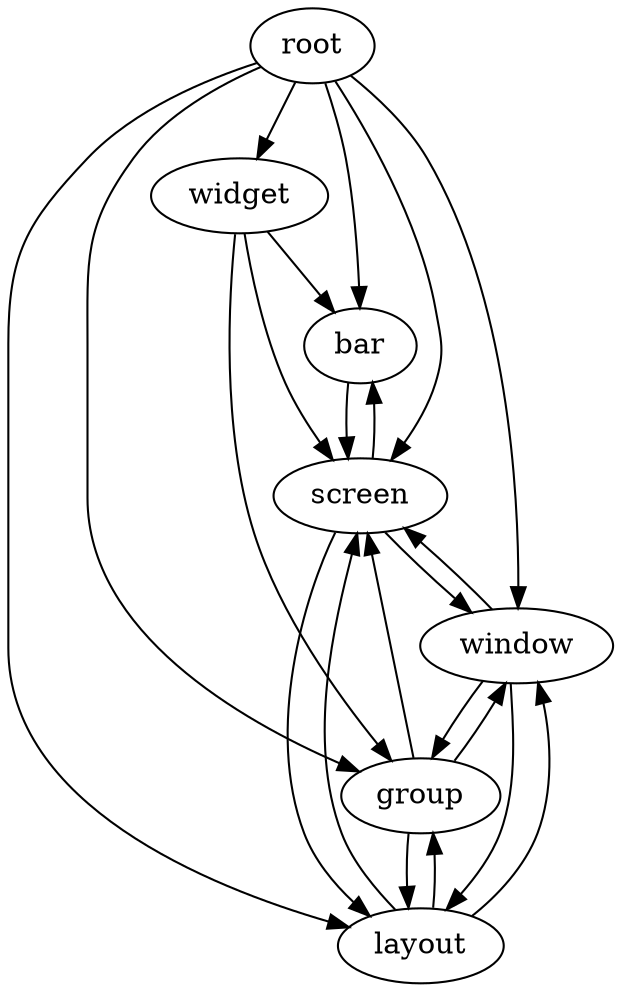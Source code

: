 
digraph G {
    root = "root";
    splines = true;

    root -> bar;
    root -> group;
    root -> layout;
    root -> screen;
    root -> widget;
    root -> window;

    bar -> screen;

    group -> layout;
    group -> screen;
    group -> window;

    layout -> group;
    layout -> screen;
    layout -> window;

    screen -> bar;
    screen -> layout;
    screen -> window;

    widget -> bar;
    widget -> group;
    widget -> screen;

    window -> group;
    window -> screen;
    window -> layout;
}
